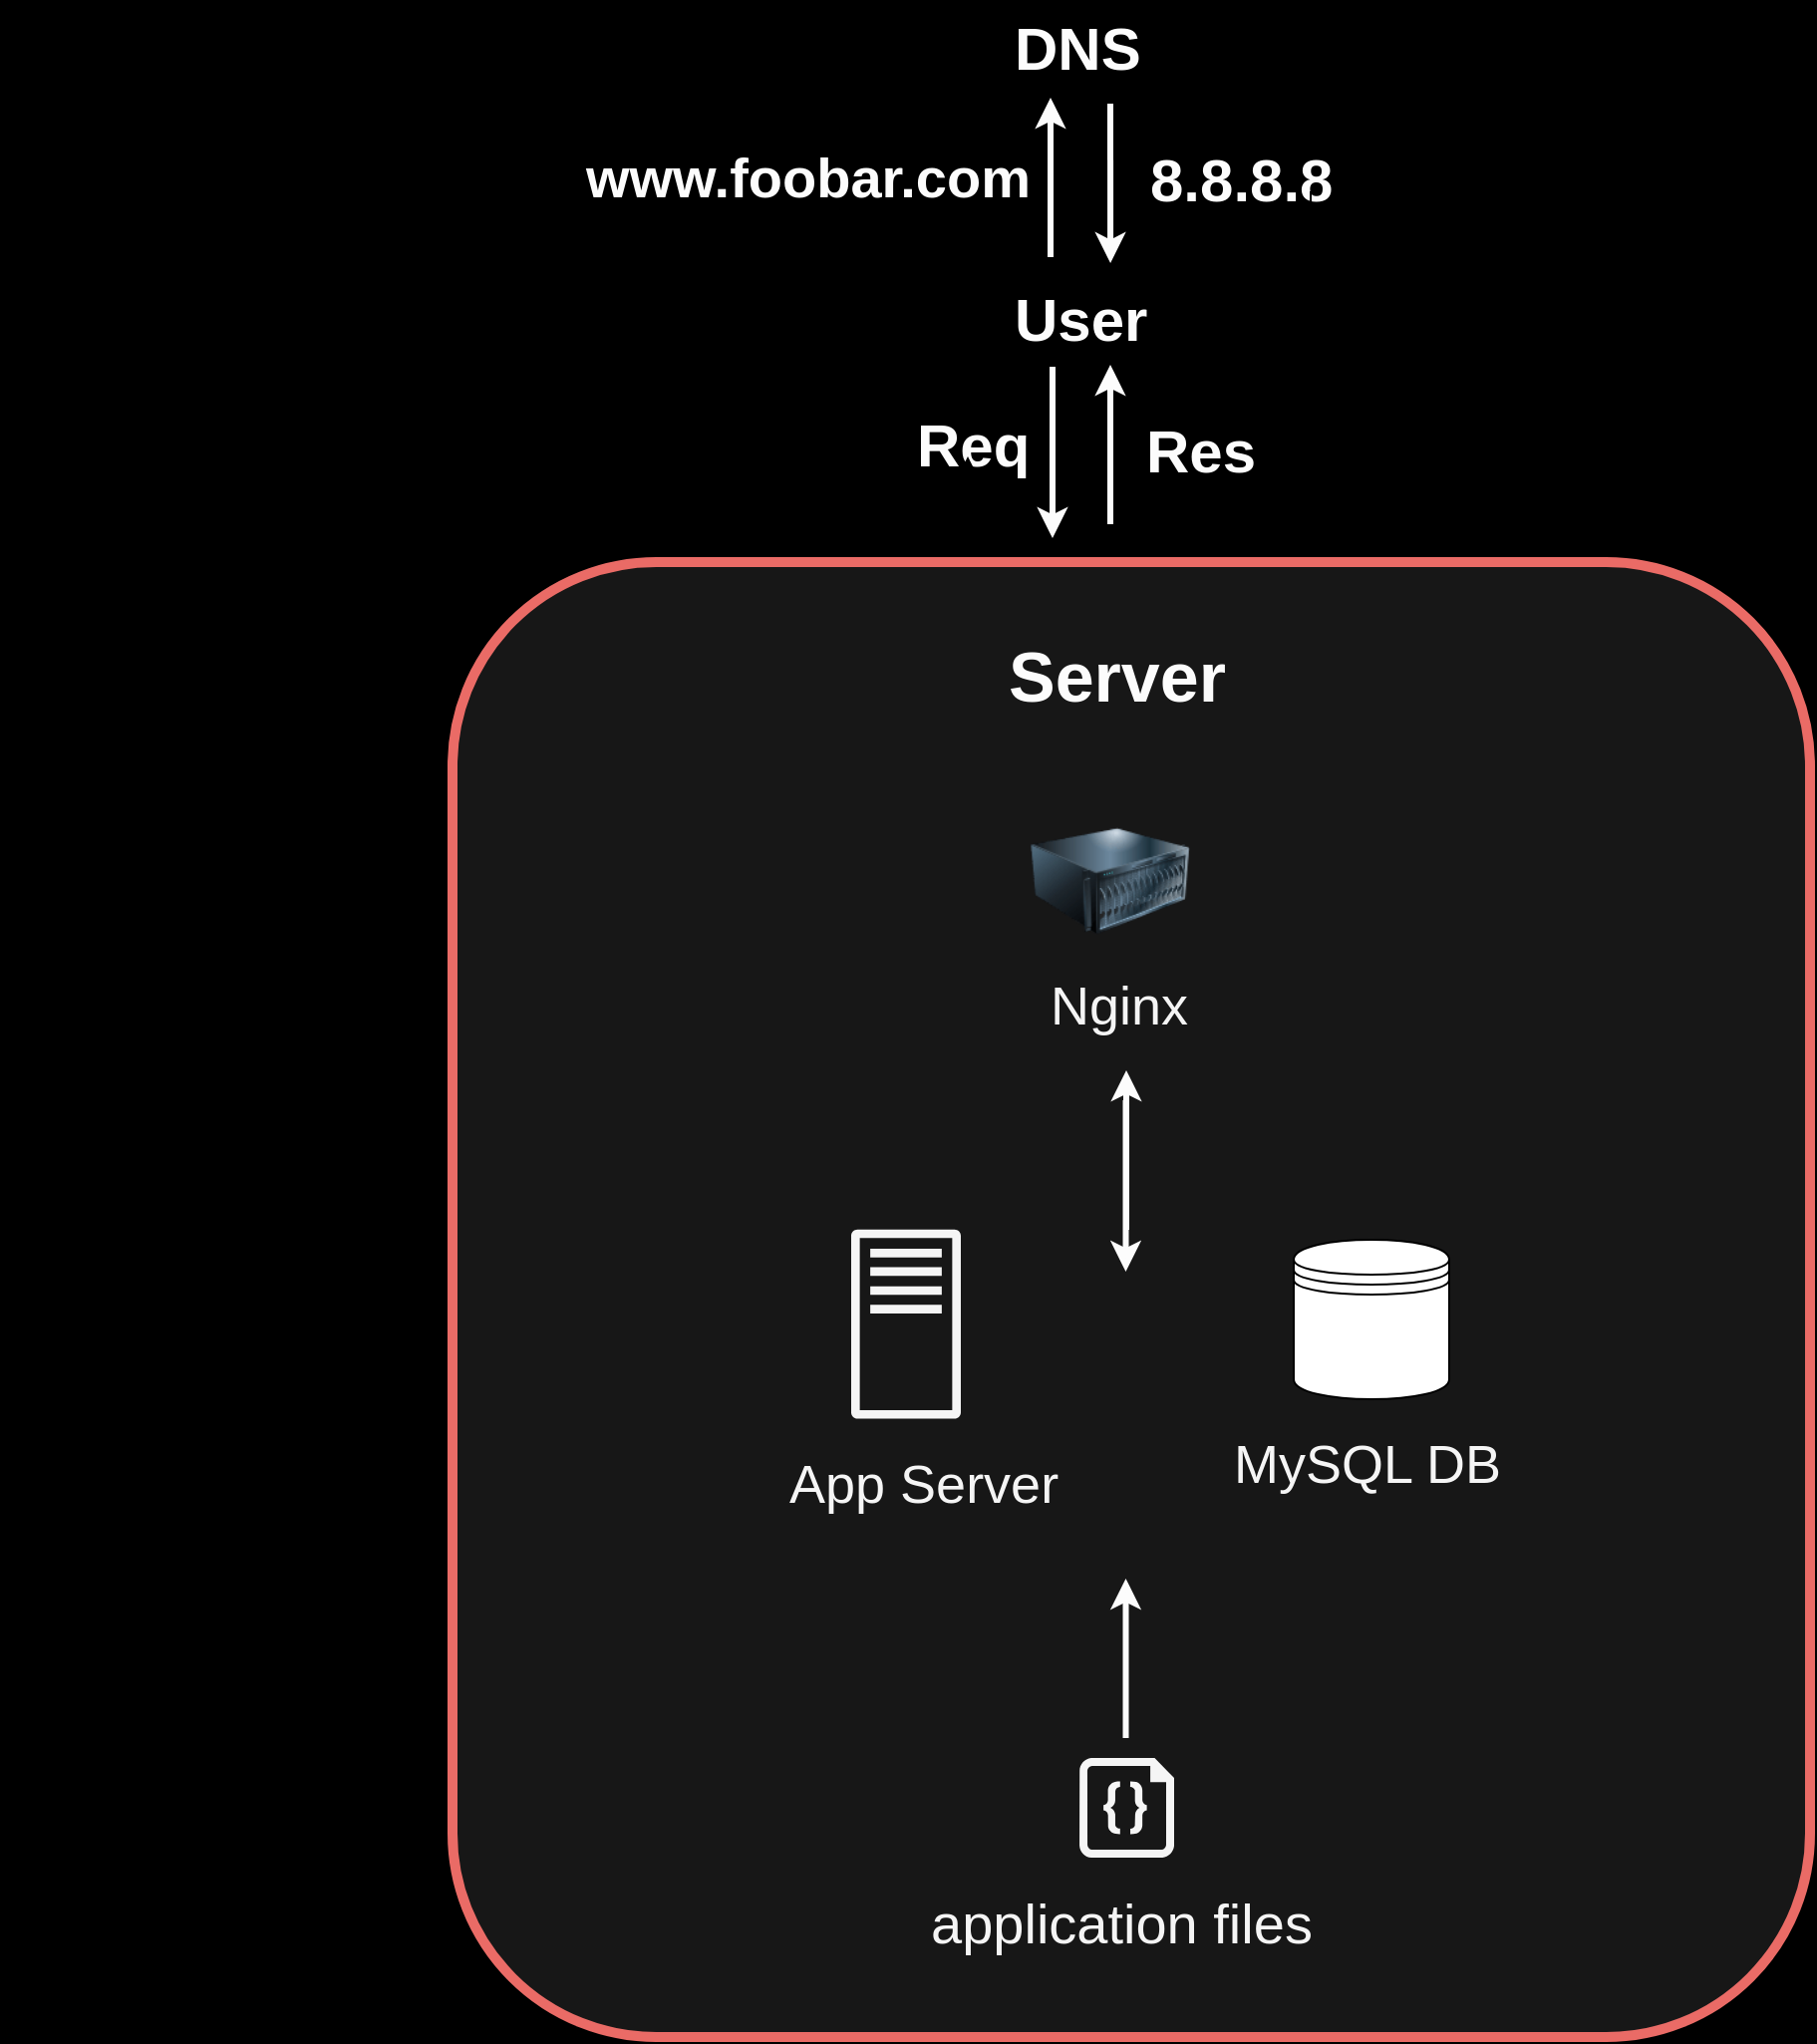<mxfile version="23.0.1" type="device">
  <diagram name="Page-1" id="KwNSYmPg0u967FBHecei">
    <mxGraphModel dx="2074" dy="1115" grid="1" gridSize="10" guides="1" tooltips="1" connect="1" arrows="1" fold="1" page="1" pageScale="1" pageWidth="827" pageHeight="1169" background="#000000" math="0" shadow="0">
      <root>
        <mxCell id="0" />
        <mxCell id="1" parent="0" />
        <mxCell id="KF0D9zMGD4cR6DPdZHrD-3" value="" style="endArrow=classic;html=1;rounded=0;strokeWidth=3;strokeColor=#FCFCFC;" edge="1" parent="1">
          <mxGeometry width="50" height="50" relative="1" as="geometry">
            <mxPoint x="960" y="177" as="sourcePoint" />
            <mxPoint x="960" y="97" as="targetPoint" />
            <Array as="points" />
          </mxGeometry>
        </mxCell>
        <mxCell id="KF0D9zMGD4cR6DPdZHrD-4" value="" style="endArrow=classic;html=1;rounded=0;strokeWidth=3;strokeColor=#FCFCFC;entryX=0.368;entryY=-0.133;entryDx=0;entryDy=0;entryPerimeter=0;" edge="1" parent="1" target="KF0D9zMGD4cR6DPdZHrD-63">
          <mxGeometry width="50" height="50" relative="1" as="geometry">
            <mxPoint x="990" y="100" as="sourcePoint" />
            <mxPoint x="990" y="157.5" as="targetPoint" />
            <Array as="points" />
          </mxGeometry>
        </mxCell>
        <mxCell id="KF0D9zMGD4cR6DPdZHrD-46" style="edgeStyle=orthogonalEdgeStyle;rounded=0;orthogonalLoop=1;jettySize=auto;html=1;exitX=0.75;exitY=1;exitDx=0;exitDy=0;" edge="1" parent="1" source="KF0D9zMGD4cR6DPdZHrD-22">
          <mxGeometry relative="1" as="geometry">
            <mxPoint x="441" y="665" as="targetPoint" />
          </mxGeometry>
        </mxCell>
        <UserObject label="8.8.8.8" link="foobar.com" id="KF0D9zMGD4cR6DPdZHrD-10">
          <mxCell style="text;whiteSpace=wrap;fontColor=#FCFCFC;fontSize=30;fontStyle=1" vertex="1" parent="1">
            <mxGeometry x="1008" y="114" width="110" height="30" as="geometry" />
          </mxCell>
        </UserObject>
        <mxCell id="KF0D9zMGD4cR6DPdZHrD-11" value="" style="rounded=1;whiteSpace=wrap;html=1;fillColor=#171717;strokeColor=#EA6B66;strokeWidth=5;" vertex="1" parent="1">
          <mxGeometry x="660" y="330" width="681" height="740" as="geometry" />
        </mxCell>
        <UserObject label="Req" link="foobar.com" id="KF0D9zMGD4cR6DPdZHrD-19">
          <mxCell style="text;whiteSpace=wrap;fontColor=#FCFCFC;fontSize=30;fontStyle=1" vertex="1" parent="1">
            <mxGeometry x="891" y="247" width="55" height="30" as="geometry" />
          </mxCell>
        </UserObject>
        <UserObject label="application files &#xa;" link="foobar.com" id="KF0D9zMGD4cR6DPdZHrD-38">
          <mxCell style="text;whiteSpace=wrap;fontColor=#F5F5F5;fontSize=28;fontStyle=0" vertex="1" parent="1">
            <mxGeometry x="898" y="990" width="220" height="30" as="geometry" />
          </mxCell>
        </UserObject>
        <mxCell id="KF0D9zMGD4cR6DPdZHrD-39" style="edgeStyle=orthogonalEdgeStyle;rounded=0;orthogonalLoop=1;jettySize=auto;html=1;exitX=0.5;exitY=1;exitDx=0;exitDy=0;" edge="1" parent="1" source="KF0D9zMGD4cR6DPdZHrD-38" target="KF0D9zMGD4cR6DPdZHrD-38">
          <mxGeometry relative="1" as="geometry" />
        </mxCell>
        <UserObject label="MySQL DB" link="foobar.com" id="KF0D9zMGD4cR6DPdZHrD-40">
          <mxCell style="text;whiteSpace=wrap;fontColor=#F5F5F5;fontSize=27;fontStyle=0" vertex="1" parent="1">
            <mxGeometry x="1050" y="760" width="160" height="30" as="geometry" />
          </mxCell>
        </UserObject>
        <UserObject label="App Server" link="foobar.com" id="KF0D9zMGD4cR6DPdZHrD-41">
          <mxCell style="text;whiteSpace=wrap;fontColor=#F5F5F5;fontSize=27;fontStyle=0" vertex="1" parent="1">
            <mxGeometry x="827" y="770" width="160" height="30" as="geometry" />
          </mxCell>
        </UserObject>
        <UserObject label="Nginx" link="foobar.com" id="KF0D9zMGD4cR6DPdZHrD-42">
          <mxCell style="text;whiteSpace=wrap;fontColor=#F5F5F5;fontSize=27;fontStyle=0" vertex="1" parent="1">
            <mxGeometry x="958" y="530" width="64" height="30" as="geometry" />
          </mxCell>
        </UserObject>
        <UserObject label="Server" link="foobar.com" id="KF0D9zMGD4cR6DPdZHrD-57">
          <mxCell style="text;whiteSpace=wrap;fontColor=#FCFCFC;fontSize=35;fontStyle=1" vertex="1" parent="1">
            <mxGeometry x="937" y="360" width="116" height="30" as="geometry" />
          </mxCell>
        </UserObject>
        <mxCell id="KF0D9zMGD4cR6DPdZHrD-58" value="" style="image;html=1;image=img/lib/clip_art/computers/Server_128x128.png" vertex="1" parent="1">
          <mxGeometry x="950" y="450" width="80" height="80" as="geometry" />
        </mxCell>
        <UserObject label="www.foobar.com" link="foobar.com" id="KF0D9zMGD4cR6DPdZHrD-60">
          <mxCell style="text;whiteSpace=wrap;fontColor=#FCFCFC;fontSize=28;fontStyle=1" vertex="1" parent="1">
            <mxGeometry x="725" y="114" width="216" height="30" as="geometry" />
          </mxCell>
        </UserObject>
        <mxCell id="KF0D9zMGD4cR6DPdZHrD-61" style="edgeStyle=orthogonalEdgeStyle;rounded=0;orthogonalLoop=1;jettySize=auto;html=1;exitX=0.5;exitY=1;exitDx=0;exitDy=0;" edge="1" parent="1" source="KF0D9zMGD4cR6DPdZHrD-10" target="KF0D9zMGD4cR6DPdZHrD-10">
          <mxGeometry relative="1" as="geometry" />
        </mxCell>
        <UserObject label="DNS" link="foobar.com" id="KF0D9zMGD4cR6DPdZHrD-62">
          <mxCell style="text;whiteSpace=wrap;fontColor=#FCFCFC;fontSize=30;fontStyle=1" vertex="1" parent="1">
            <mxGeometry x="940" y="48" width="136" height="30" as="geometry" />
          </mxCell>
        </UserObject>
        <UserObject label="User" link="foobar.com" id="KF0D9zMGD4cR6DPdZHrD-63">
          <mxCell style="text;whiteSpace=wrap;fontColor=#FCFCFC;fontSize=30;fontStyle=1" vertex="1" parent="1">
            <mxGeometry x="940" y="184" width="136" height="30" as="geometry" />
          </mxCell>
        </UserObject>
        <mxCell id="KF0D9zMGD4cR6DPdZHrD-64" value="" style="edgeStyle=orthogonalEdgeStyle;rounded=0;orthogonalLoop=1;jettySize=auto;html=1;exitX=0.75;exitY=1;exitDx=0;exitDy=0;" edge="1" parent="1" source="KF0D9zMGD4cR6DPdZHrD-10" target="KF0D9zMGD4cR6DPdZHrD-22">
          <mxGeometry relative="1" as="geometry">
            <mxPoint x="441" y="665" as="targetPoint" />
            <mxPoint x="1089" y="120" as="sourcePoint" />
          </mxGeometry>
        </mxCell>
        <UserObject label="Res" link="foobar.com" id="KF0D9zMGD4cR6DPdZHrD-22">
          <mxCell style="text;whiteSpace=wrap;fontColor=#FCFCFC;fontSize=30;fontStyle=1" vertex="1" parent="1">
            <mxGeometry x="1006" y="250" width="136" height="30" as="geometry" />
          </mxCell>
        </UserObject>
        <mxCell id="KF0D9zMGD4cR6DPdZHrD-65" value="" style="endArrow=classic;html=1;rounded=0;strokeWidth=3;strokeColor=#FCFCFC;" edge="1" parent="1">
          <mxGeometry width="50" height="50" relative="1" as="geometry">
            <mxPoint x="990" y="311" as="sourcePoint" />
            <mxPoint x="990" y="231" as="targetPoint" />
            <Array as="points" />
          </mxGeometry>
        </mxCell>
        <mxCell id="KF0D9zMGD4cR6DPdZHrD-67" value="" style="endArrow=classic;html=1;rounded=0;strokeWidth=3;strokeColor=#FCFCFC;entryX=0.368;entryY=-0.133;entryDx=0;entryDy=0;entryPerimeter=0;" edge="1" parent="1">
          <mxGeometry width="50" height="50" relative="1" as="geometry">
            <mxPoint x="961" y="232" as="sourcePoint" />
            <mxPoint x="961" y="318" as="targetPoint" />
            <Array as="points" />
          </mxGeometry>
        </mxCell>
        <mxCell id="KF0D9zMGD4cR6DPdZHrD-69" style="edgeStyle=orthogonalEdgeStyle;rounded=0;orthogonalLoop=1;jettySize=auto;html=1;exitX=0.25;exitY=1;exitDx=0;exitDy=0;" edge="1" parent="1" source="KF0D9zMGD4cR6DPdZHrD-19" target="KF0D9zMGD4cR6DPdZHrD-19">
          <mxGeometry relative="1" as="geometry" />
        </mxCell>
        <mxCell id="KF0D9zMGD4cR6DPdZHrD-73" value="" style="verticalLabelPosition=bottom;html=1;verticalAlign=top;align=center;strokeColor=none;fillColor=#F5F5F5;shape=mxgraph.azure.code_file;pointerEvents=1;" vertex="1" parent="1">
          <mxGeometry x="974.5" y="930" width="47.5" height="50" as="geometry" />
        </mxCell>
        <mxCell id="KF0D9zMGD4cR6DPdZHrD-76" value="" style="shape=datastore;whiteSpace=wrap;html=1;" vertex="1" parent="1">
          <mxGeometry x="1082" y="670" width="78" height="80" as="geometry" />
        </mxCell>
        <mxCell id="KF0D9zMGD4cR6DPdZHrD-77" value="" style="sketch=0;outlineConnect=0;fontColor=#232F3E;gradientColor=none;fillColor=#F5F5F5;strokeColor=none;dashed=0;verticalLabelPosition=bottom;verticalAlign=top;align=center;html=1;fontSize=12;fontStyle=0;aspect=fixed;pointerEvents=1;shape=mxgraph.aws4.traditional_server;" vertex="1" parent="1">
          <mxGeometry x="860" y="664.67" width="55" height="95.33" as="geometry" />
        </mxCell>
        <mxCell id="KF0D9zMGD4cR6DPdZHrD-78" value="" style="endArrow=classic;html=1;rounded=0;strokeWidth=3;strokeColor=#FCFCFC;" edge="1" parent="1">
          <mxGeometry width="50" height="50" relative="1" as="geometry">
            <mxPoint x="997.75" y="920" as="sourcePoint" />
            <mxPoint x="997.75" y="840" as="targetPoint" />
            <Array as="points" />
          </mxGeometry>
        </mxCell>
        <mxCell id="KF0D9zMGD4cR6DPdZHrD-80" value="" style="endArrow=classic;html=1;rounded=0;strokeWidth=3;strokeColor=#FCFCFC;" edge="1" parent="1">
          <mxGeometry width="50" height="50" relative="1" as="geometry">
            <mxPoint x="998" y="665.0" as="sourcePoint" />
            <mxPoint x="998" y="585.0" as="targetPoint" />
            <Array as="points" />
          </mxGeometry>
        </mxCell>
        <mxCell id="KF0D9zMGD4cR6DPdZHrD-82" value="" style="endArrow=classic;html=1;rounded=0;strokeWidth=3;strokeColor=#FCFCFC;entryX=0.368;entryY=-0.133;entryDx=0;entryDy=0;entryPerimeter=0;" edge="1" parent="1">
          <mxGeometry width="50" height="50" relative="1" as="geometry">
            <mxPoint x="997.75" y="600" as="sourcePoint" />
            <mxPoint x="997.75" y="686" as="targetPoint" />
            <Array as="points" />
          </mxGeometry>
        </mxCell>
      </root>
    </mxGraphModel>
  </diagram>
</mxfile>
